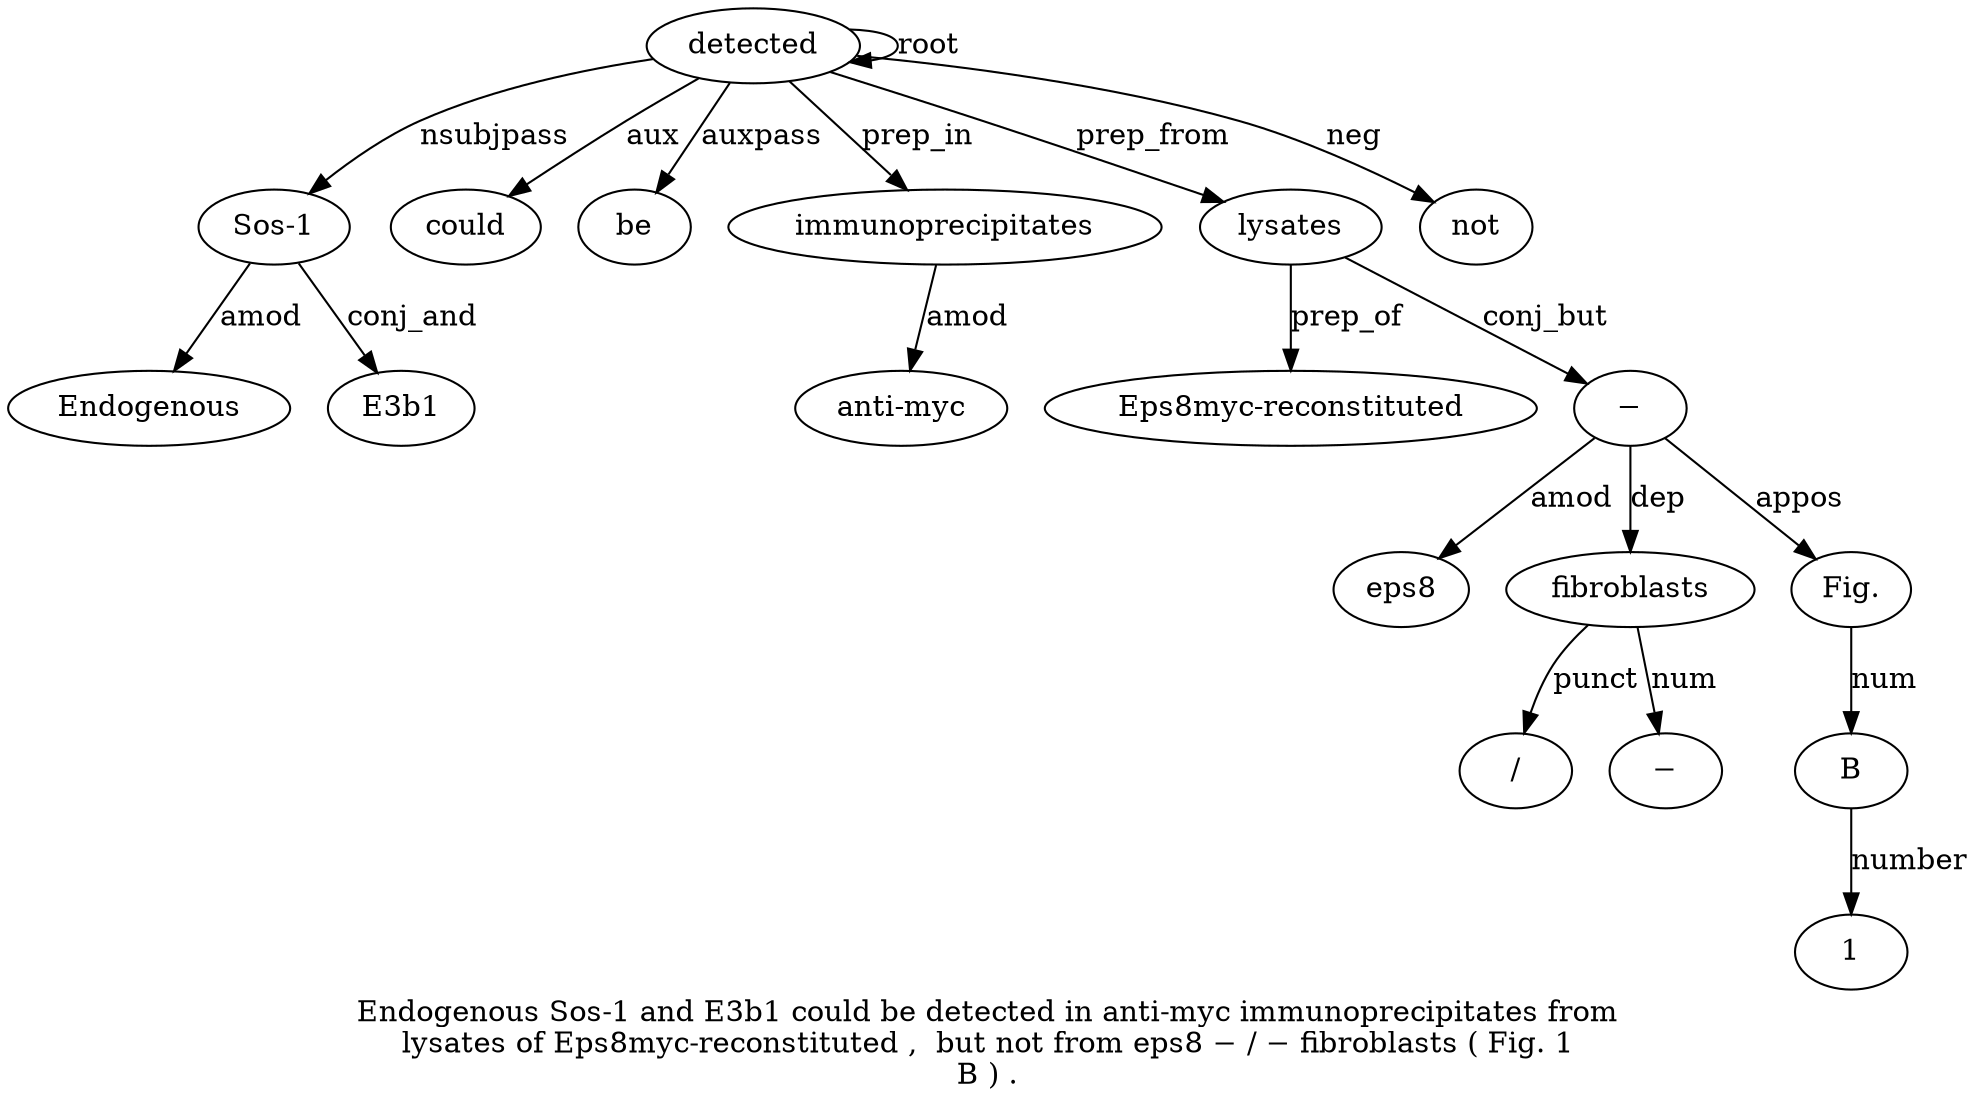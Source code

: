 digraph "Endogenous Sos-1 and E3b1 could be detected in anti-myc immunoprecipitates from lysates of Eps8myc-reconstituted ,  but not from eps8 − / − fibroblasts ( Fig. 1 B ) ." {
label="Endogenous Sos-1 and E3b1 could be detected in anti-myc immunoprecipitates from
lysates of Eps8myc-reconstituted ,  but not from eps8 − / − fibroblasts ( Fig. 1
B ) .";
"Sos-12" [style=filled, fillcolor=white, label="Sos-1"];
Endogenous1 [style=filled, fillcolor=white, label=Endogenous];
"Sos-12" -> Endogenous1  [label=amod];
detected7 [style=filled, fillcolor=white, label=detected];
detected7 -> "Sos-12"  [label=nsubjpass];
E3b14 [style=filled, fillcolor=white, label=E3b1];
"Sos-12" -> E3b14  [label=conj_and];
could5 [style=filled, fillcolor=white, label=could];
detected7 -> could5  [label=aux];
be6 [style=filled, fillcolor=white, label=be];
detected7 -> be6  [label=auxpass];
detected7 -> detected7  [label=root];
immunoprecipitates10 [style=filled, fillcolor=white, label=immunoprecipitates];
"anti-myc9" [style=filled, fillcolor=white, label="anti-myc"];
immunoprecipitates10 -> "anti-myc9"  [label=amod];
detected7 -> immunoprecipitates10  [label=prep_in];
lysates12 [style=filled, fillcolor=white, label=lysates];
detected7 -> lysates12  [label=prep_from];
"Eps8myc-reconstituted14" [style=filled, fillcolor=white, label="Eps8myc-reconstituted"];
lysates12 -> "Eps8myc-reconstituted14"  [label=prep_of];
not17 [style=filled, fillcolor=white, label=not];
detected7 -> not17  [label=neg];
"−20" [style=filled, fillcolor=white, label="−"];
eps819 [style=filled, fillcolor=white, label=eps8];
"−20" -> eps819  [label=amod];
lysates12 -> "−20"  [label=conj_but];
fibroblasts23 [style=filled, fillcolor=white, label=fibroblasts];
"/21" [style=filled, fillcolor=white, label="/"];
fibroblasts23 -> "/21"  [label=punct];
"−22" [style=filled, fillcolor=white, label="−"];
fibroblasts23 -> "−22"  [label=num];
"−20" -> fibroblasts23  [label=dep];
"Fig.25" [style=filled, fillcolor=white, label="Fig."];
"−20" -> "Fig.25"  [label=appos];
B27 [style=filled, fillcolor=white, label=B];
126 [style=filled, fillcolor=white, label=1];
B27 -> 126  [label=number];
"Fig.25" -> B27  [label=num];
}
